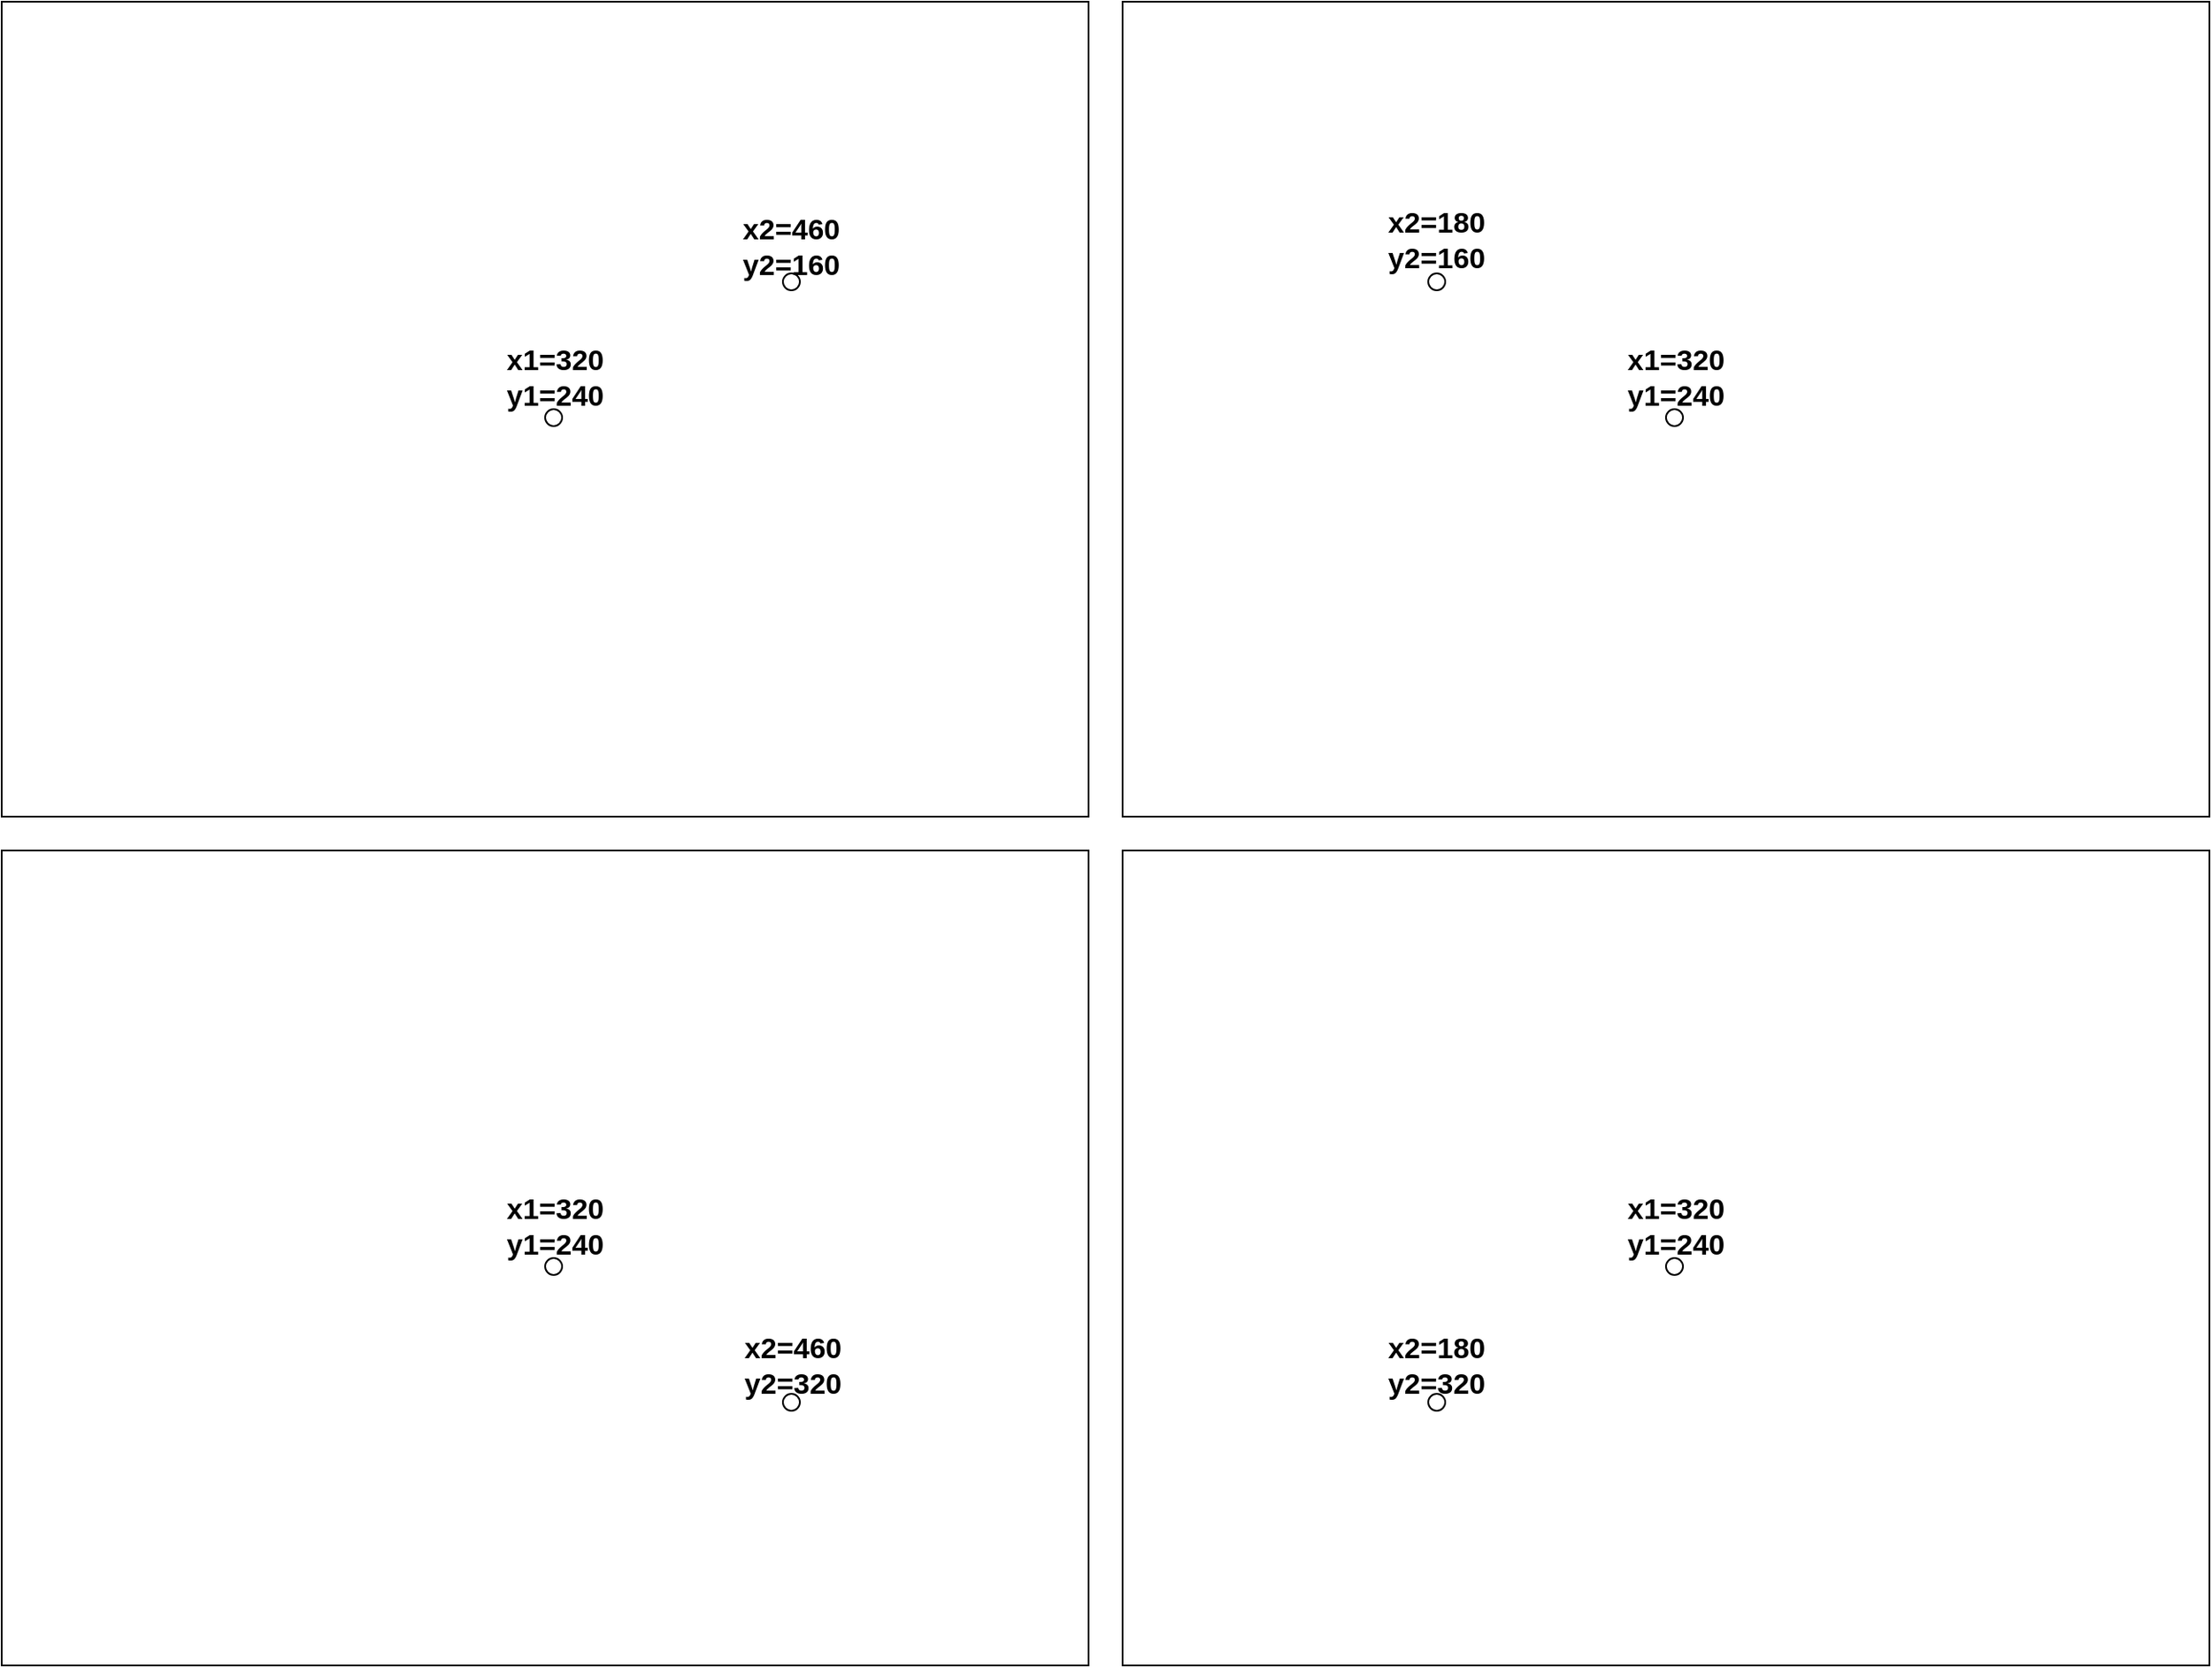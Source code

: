 <mxfile version="14.4.3" type="device"><diagram id="Rm9yZ_xUX_7LhexMMZGR" name="Страница 1"><mxGraphModel dx="2370" dy="1437" grid="0" gridSize="10" guides="1" tooltips="1" connect="1" arrows="1" fold="1" page="0" pageScale="1" pageWidth="827" pageHeight="1169" background="none" math="0" shadow="0"><root><mxCell id="0"/><mxCell id="1" parent="0"/><mxCell id="kLhQyi_H8e8eD15Jsjqb-32" value="" style="rounded=0;whiteSpace=wrap;html=1;fontSize=15;" vertex="1" parent="1"><mxGeometry width="640" height="480" as="geometry"/></mxCell><mxCell id="kLhQyi_H8e8eD15Jsjqb-34" value="" style="verticalLabelPosition=bottom;verticalAlign=top;html=1;shape=mxgraph.flowchart.on-page_reference;fontSize=15;aspect=fixed;" vertex="1" parent="1"><mxGeometry x="460" y="160" width="10" height="10" as="geometry"/></mxCell><mxCell id="kLhQyi_H8e8eD15Jsjqb-35" value="" style="verticalLabelPosition=bottom;verticalAlign=top;html=1;shape=mxgraph.flowchart.on-page_reference;fontSize=15;aspect=fixed;" vertex="1" parent="1"><mxGeometry x="320" y="240" width="10" height="10" as="geometry"/></mxCell><mxCell id="kLhQyi_H8e8eD15Jsjqb-36" value="x1=320&lt;br style=&quot;font-size: 17px;&quot;&gt;y1=240" style="text;html=1;strokeColor=none;fillColor=none;align=center;verticalAlign=middle;whiteSpace=wrap;rounded=0;fontSize=17;fontStyle=1" vertex="1" parent="1"><mxGeometry x="306" y="212" width="40" height="20" as="geometry"/></mxCell><mxCell id="kLhQyi_H8e8eD15Jsjqb-37" value="x2=460&lt;br style=&quot;font-size: 17px;&quot;&gt;y2=160" style="text;html=1;strokeColor=none;fillColor=none;align=center;verticalAlign=middle;whiteSpace=wrap;rounded=0;fontSize=17;fontStyle=1" vertex="1" parent="1"><mxGeometry x="445" y="135" width="40" height="20" as="geometry"/></mxCell><mxCell id="kLhQyi_H8e8eD15Jsjqb-44" value="" style="rounded=0;whiteSpace=wrap;html=1;fontSize=15;" vertex="1" parent="1"><mxGeometry x="660" width="640" height="480" as="geometry"/></mxCell><mxCell id="kLhQyi_H8e8eD15Jsjqb-45" value="" style="verticalLabelPosition=bottom;verticalAlign=top;html=1;shape=mxgraph.flowchart.on-page_reference;fontSize=15;aspect=fixed;" vertex="1" parent="1"><mxGeometry x="840" y="160" width="10" height="10" as="geometry"/></mxCell><mxCell id="kLhQyi_H8e8eD15Jsjqb-46" value="" style="verticalLabelPosition=bottom;verticalAlign=top;html=1;shape=mxgraph.flowchart.on-page_reference;fontSize=15;aspect=fixed;" vertex="1" parent="1"><mxGeometry x="980" y="240" width="10" height="10" as="geometry"/></mxCell><mxCell id="kLhQyi_H8e8eD15Jsjqb-47" value="x1=320&lt;br style=&quot;font-size: 17px;&quot;&gt;y1=240" style="text;html=1;strokeColor=none;fillColor=none;align=center;verticalAlign=middle;whiteSpace=wrap;rounded=0;fontSize=17;fontStyle=1" vertex="1" parent="1"><mxGeometry x="966" y="212" width="40" height="20" as="geometry"/></mxCell><mxCell id="kLhQyi_H8e8eD15Jsjqb-48" value="x2=180&lt;br style=&quot;font-size: 17px;&quot;&gt;y2=160" style="text;html=1;strokeColor=none;fillColor=none;align=center;verticalAlign=middle;whiteSpace=wrap;rounded=0;fontSize=17;fontStyle=1" vertex="1" parent="1"><mxGeometry x="825" y="131" width="40" height="20" as="geometry"/></mxCell><mxCell id="kLhQyi_H8e8eD15Jsjqb-49" value="" style="rounded=0;whiteSpace=wrap;html=1;fontSize=15;flipV=1;" vertex="1" parent="1"><mxGeometry y="500" width="640" height="480" as="geometry"/></mxCell><mxCell id="kLhQyi_H8e8eD15Jsjqb-50" value="" style="verticalLabelPosition=bottom;verticalAlign=top;html=1;shape=mxgraph.flowchart.on-page_reference;fontSize=15;aspect=fixed;flipV=1;" vertex="1" parent="1"><mxGeometry x="460" y="820" width="10" height="10" as="geometry"/></mxCell><mxCell id="kLhQyi_H8e8eD15Jsjqb-51" value="" style="verticalLabelPosition=bottom;verticalAlign=top;html=1;shape=mxgraph.flowchart.on-page_reference;fontSize=15;aspect=fixed;flipV=1;" vertex="1" parent="1"><mxGeometry x="320" y="740" width="10" height="10" as="geometry"/></mxCell><mxCell id="kLhQyi_H8e8eD15Jsjqb-52" value="x1=320&lt;br style=&quot;font-size: 17px;&quot;&gt;y1=240" style="text;html=1;strokeColor=none;fillColor=none;align=center;verticalAlign=middle;whiteSpace=wrap;rounded=0;fontSize=17;flipV=1;fontStyle=1" vertex="1" parent="1"><mxGeometry x="306" y="712" width="40" height="20" as="geometry"/></mxCell><mxCell id="kLhQyi_H8e8eD15Jsjqb-53" value="x2=460&lt;br style=&quot;font-size: 17px;&quot;&gt;y2=320" style="text;html=1;strokeColor=none;fillColor=none;align=center;verticalAlign=middle;whiteSpace=wrap;rounded=0;fontSize=17;flipV=1;fontStyle=1" vertex="1" parent="1"><mxGeometry x="446" y="794" width="40" height="20" as="geometry"/></mxCell><mxCell id="kLhQyi_H8e8eD15Jsjqb-54" value="" style="rounded=0;whiteSpace=wrap;html=1;fontSize=15;flipV=1;" vertex="1" parent="1"><mxGeometry x="660" y="500" width="640" height="480" as="geometry"/></mxCell><mxCell id="kLhQyi_H8e8eD15Jsjqb-55" value="" style="verticalLabelPosition=bottom;verticalAlign=top;html=1;shape=mxgraph.flowchart.on-page_reference;fontSize=15;aspect=fixed;flipV=1;" vertex="1" parent="1"><mxGeometry x="840" y="820" width="10" height="10" as="geometry"/></mxCell><mxCell id="kLhQyi_H8e8eD15Jsjqb-56" value="" style="verticalLabelPosition=bottom;verticalAlign=top;html=1;shape=mxgraph.flowchart.on-page_reference;fontSize=15;aspect=fixed;flipV=1;" vertex="1" parent="1"><mxGeometry x="980" y="740" width="10" height="10" as="geometry"/></mxCell><mxCell id="kLhQyi_H8e8eD15Jsjqb-57" value="x1=320&lt;br style=&quot;font-size: 17px;&quot;&gt;y1=240" style="text;html=1;strokeColor=none;fillColor=none;align=center;verticalAlign=middle;whiteSpace=wrap;rounded=0;fontSize=17;flipV=1;fontStyle=1" vertex="1" parent="1"><mxGeometry x="966" y="712" width="40" height="20" as="geometry"/></mxCell><mxCell id="kLhQyi_H8e8eD15Jsjqb-58" value="x2=180&lt;br style=&quot;font-size: 17px;&quot;&gt;y2=320" style="text;html=1;strokeColor=none;fillColor=none;align=center;verticalAlign=middle;whiteSpace=wrap;rounded=0;fontSize=17;flipV=1;fontStyle=1" vertex="1" parent="1"><mxGeometry x="825" y="794" width="40" height="20" as="geometry"/></mxCell></root></mxGraphModel></diagram></mxfile>